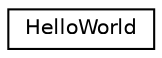 digraph "Graphical Class Hierarchy"
{
  edge [fontname="Helvetica",fontsize="10",labelfontname="Helvetica",labelfontsize="10"];
  node [fontname="Helvetica",fontsize="10",shape=record];
  rankdir="LR";
  Node1 [label="HelloWorld",height=0.2,width=0.4,color="black", fillcolor="white", style="filled",URL="$class_hello_world.html",tooltip="Simple HelloWorld class to show how the widget system is working. "];
}
